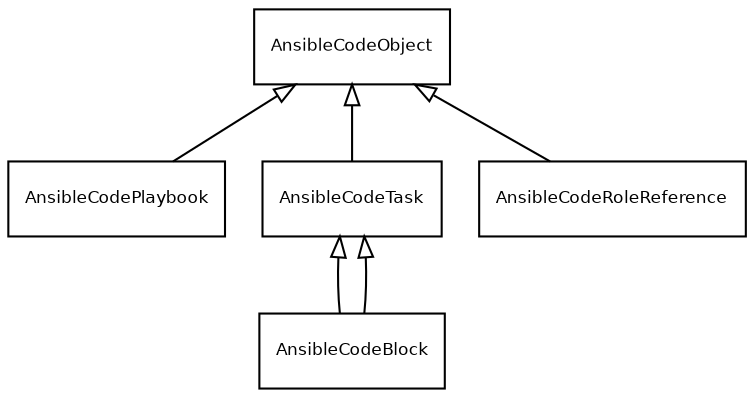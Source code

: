 digraph {
    rankdir = BT;
    # splines=ortho;
    node [
        fontname = "Bitstream Vera Sans"
        fontsize = 8
        shape = "record"
    ]
    edge [
        fontname = "Bitstream Vera Sans"
        fontsize = 8
    ]

    AnsibleCodeObject [ arrowhead = "empty" ] 
    AnsibleCodePlaybook -> AnsibleCodeObject [ arrowhead = "empty" ] 
    AnsibleCodeTask -> AnsibleCodeObject [ arrowhead = "empty" ] 
    AnsibleCodeBlock -> AnsibleCodeTask [ arrowhead = "empty" ] 
    AnsibleCodeRoleReference -> AnsibleCodeObject [ arrowhead = "empty" ] 
    AnsibleCodeBlock -> AnsibleCodeTask  [ arrowhead = "empty" ] 
}